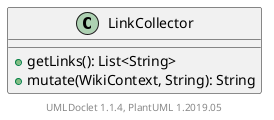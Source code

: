 @startuml

    class LinkCollector [[LinkCollector.html]] {
        +getLinks(): List<String>
        +mutate(WikiContext, String): String
    }


    center footer UMLDoclet 1.1.4, PlantUML 1.2019.05
@enduml
